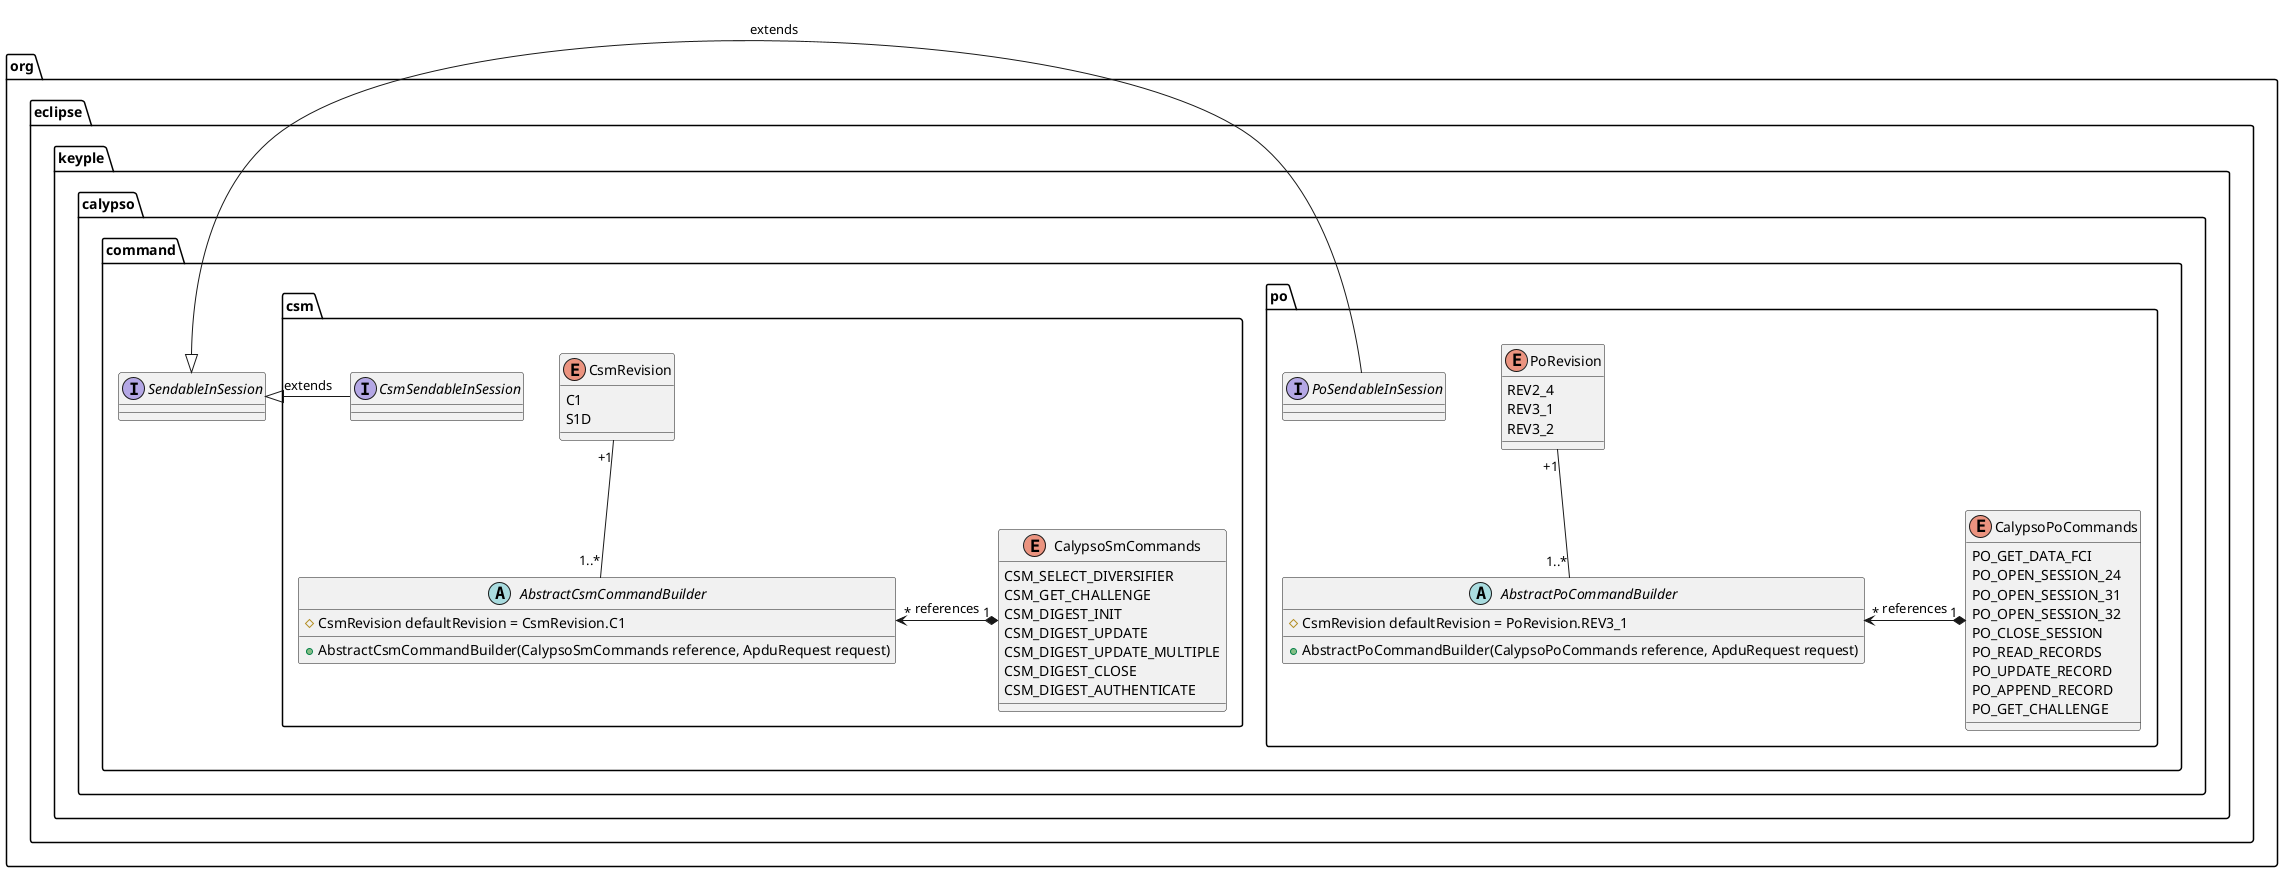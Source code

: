 ' Copyright (c) 2018 Calypso Networks Association https://www.calypsonet-asso.org/
'
' All rights reserved. This program and the accompanying materials are made available under the
' terms of the Eclipse Public License version 2.0 which accompanies this distribution, and is
' available at https://www.eclipse.org/org/documents/epl-2.0/EPL-2.0.html

@startuml(id=CALYPSO_FULL)
package org.eclipse.keyple.calypso.command #FFFFFF {

package org.eclipse.keyple.calypso.command.po #FFFFFF {

abstract AbstractPoCommandBuilder {
  #CsmRevision defaultRevision = PoRevision.REV3_1
  +AbstractPoCommandBuilder(CalypsoPoCommands reference, ApduRequest request)
}

enum CalypsoPoCommands {
  PO_GET_DATA_FCI
  PO_OPEN_SESSION_24
  PO_OPEN_SESSION_31
  PO_OPEN_SESSION_32
  PO_CLOSE_SESSION
  PO_READ_RECORDS
  PO_UPDATE_RECORD
  PO_APPEND_RECORD
  PO_GET_CHALLENGE
}

enum PoRevision {
  REV2_4
  REV3_1
  REV3_2
}

interface PoSendableInSession
}
package org.eclipse.keyple.calypso.command.csm #FFFFFF {

abstract AbstractCsmCommandBuilder {
  #CsmRevision defaultRevision = CsmRevision.C1
  +AbstractCsmCommandBuilder(CalypsoSmCommands reference, ApduRequest request)
}

enum CalypsoSmCommands {
  CSM_SELECT_DIVERSIFIER
  CSM_GET_CHALLENGE
  CSM_DIGEST_INIT
  CSM_DIGEST_UPDATE
  CSM_DIGEST_UPDATE_MULTIPLE
  CSM_DIGEST_CLOSE
  CSM_DIGEST_AUTHENTICATE
}

enum CsmRevision {
  C1
  S1D
}

interface CsmSendableInSession
}

interface SendableInSession

CalypsoPoCommands "1" *-left-> "*" AbstractPoCommandBuilder : references
CalypsoSmCommands "1" *-left-> "*" AbstractCsmCommandBuilder : references

PoRevision "+1" -- "1..*" AbstractPoCommandBuilder
'CalypsoPoCommands "1" -left-> "1..*" AbstractPoCommandBuilder : references

CsmRevision "+1" -- "1..*" AbstractCsmCommandBuilder
'CalypsoSmCommands "1" -right-> "1..*" AbstractCsmCommandBuilder : references

SendableInSession <|-right- PoSendableInSession : extends
SendableInSession <|-right- CsmSendableInSession : extends

'CalypsoPoCommands -up[hidden]- SendableInSession
'CalypsoSmCommands -up[hidden]- SendableInSession
''PoRevision -left[hidden]- SendableInSession
''CsmRevision -right[hidden]- SendableInSession
PoRevision -left[hidden]- PoSendableInSession
CsmRevision -left[hidden]- CsmSendableInSession
}
@enduml

@startuml(id=CALYPSO_PO)
package org.eclipse.keyple.calypso.command.po #FFFFFF {

interface PoSendableInSession

package org.eclipse.keyple.calypso.command.po.builder #FFFFFF {

class ReadRecordsCmdBuild
class UpdateRecordCmdBuild
class OpenSessionCmdBuild
class CloseSessionCmdBuild

ReadRecordsCmdBuild -down[hidden]- UpdateRecordCmdBuild
UpdateRecordCmdBuild -down[hidden]- OpenSessionCmdBuild
OpenSessionCmdBuild -down[hidden]- CloseSessionCmdBuild

ReadRecordsCmdBuild .left.|> PoSendableInSession : implements
UpdateRecordCmdBuild .left.|> PoSendableInSession : implements
}

enum CalypsoPoCommands {
  PO_GET_DATA_FCI
  PO_OPEN_SESSION_24
  PO_OPEN_SESSION_31
  PO_OPEN_SESSION_32
  PO_CLOSE_SESSION
  PO_READ_RECORDS
  PO_UPDATE_RECORD
  PO_APPEND_RECORD
  PO_GET_CHALLENGE
}

package org.eclipse.keyple.calypso.command.po.parser #FFFFFF {
class PoFciRespPars
class OpenSessionRespPars
class ReadRecordsRespPars
class CloseSessionRespPars

PoFciRespPars -down[hidden]- OpenSessionRespPars
OpenSessionRespPars -down[hidden]- ReadRecordsRespPars
ReadRecordsRespPars -down[hidden]- CloseSessionRespPars
}

CalypsoPoCommands "1" *-left-> "1" OpenSessionCmdBuild : references
CalypsoPoCommands "1" *--> "1" ReadRecordsCmdBuild : references
CalypsoPoCommands "1" *--> "1" UpdateRecordCmdBuild : references
CalypsoPoCommands "1" *--> "1" CloseSessionCmdBuild : references

CalypsoPoCommands "1" *-right-> "1" PoFciRespPars : references
CalypsoPoCommands "1" *--> "1" OpenSessionRespPars : references
CalypsoPoCommands "1" *--> "1" ReadRecordsRespPars : references
CalypsoPoCommands "1" *--> "1" CloseSessionRespPars : references

abstract AbstractPoCommandBuilder {
  #CsmRevision defaultRevision = PoRevision.REV3_1
  +AbstractPoCommandBuilder(CalypsoPoCommands reference, ApduRequest request)
}

enum PoRevision {
  REV2_4
  REV3_1
  REV3_2
}

PoRevision "+1" -right- "1..*" AbstractPoCommandBuilder

OpenSessionCmdBuild --|> AbstractPoCommandBuilder : extends
ReadRecordsCmdBuild --|> AbstractPoCommandBuilder : extends
UpdateRecordCmdBuild --|> AbstractPoCommandBuilder : extends
CloseSessionCmdBuild --|> AbstractPoCommandBuilder : extends

org.eclipse.keyple.calypso.command.po.builder -down[hidden]- AbstractPoCommandBuilder
}
@enduml

@startuml(id=CALYPSO_SM)
package org.eclipse.keyple.calypso.command.csm #FFFFFF {

interface CsmSendableInSession

package org.eclipse.keyple.calypso.command.csm.builder #FFFFFF {

class PsoComputeSignatureCmdBuild
class PsoVerifySignatureCmdBuild
class SelectDiversifierCmdBuild
'class GetChallengeCmdBuild
class DigestInitCmdBuild
class DigestUpdateCmdBuild
'class DigestUpdateMultipleCmdBuild
'class DigestCloseCmdBuild
'class DigestAuthenticateCmdBuild

PsoComputeSignatureCmdBuild -down[hidden]- PsoVerifySignatureCmdBuild
PsoVerifySignatureCmdBuild -down[hidden]- SelectDiversifierCmdBuild
'SelectDiversifierCmdBuild -down[hidden]- GetChallengeCmdBuild
'GetChallengeCmdBuild -down[hidden]- DigestInitCmdBuild
SelectDiversifierCmdBuild -down[hidden]- DigestInitCmdBuild
DigestInitCmdBuild -down[hidden]- DigestUpdateCmdBuild
'DigestUpdateCmdBuild -down[hidden]- DigestUpdateMultipleCmdBuild
'DigestUpdateMultipleCmdBuild -down[hidden]- DigestCloseCmdBuild
'DigestUpdateCmdBuild -down[hidden]- DigestCloseCmdBuild
'DigestCloseCmdBuild -down[hidden]- DigestAuthenticateCmdBuild

'PsoComputeSignatureCmdBuild .down.|> CsmSendableInSession : implements
'PsoVerifySignatureCmdBuild .up.|> CsmSendableInSession : implements
PsoComputeSignatureCmdBuild .left.|> CsmSendableInSession : implements
PsoVerifySignatureCmdBuild .left.|> CsmSendableInSession : implements
}

enum CalypsoSmCommands {
  CSM_PSO_COMPUTE_SIGNATURE
  CSM_PSO_VERIFY_SIGNATURE
  CSM_SELECT_DIVERSIFIER
  CSM_GET_CHALLENGE
  CSM_DIGEST_INIT
  CSM_DIGEST_UPDATE
  CSM_DIGEST_UPDATE_MULTIPLE
  CSM_DIGEST_CLOSE
  CSM_DIGEST_AUTHENTICATE
}

package org.eclipse.keyple.calypso.command.csm.parser #FFFFFF {
class SelectDiversifierRespPars
class GetChallengeRespPars
class DigestUpdateRespPars

SelectDiversifierRespPars -down[hidden]- GetChallengeRespPars
GetChallengeRespPars -down[hidden]- DigestUpdateRespPars
}

CalypsoSmCommands "1" *-left-> "1" PsoComputeSignatureCmdBuild : references
'CalypsoSmCommands "1" *--> "1" PsoComputeSignatureCmdBuild : references
CalypsoSmCommands "1" *--> "1" PsoVerifySignatureCmdBuild : references
CalypsoSmCommands "1" *--> "1" SelectDiversifierCmdBuild : references
'CalypsoSmCommands "1" *--> "1" GetChallengeCmdBuild : references
CalypsoSmCommands "1" *--> "1" DigestInitCmdBuild : references
CalypsoSmCommands "1" *--> "1" DigestUpdateCmdBuild : references
'CalypsoSmCommands "1" *-left-> "1" DigestUpdateCmdBuild : references
'CalypsoSmCommands "1" *--> "1" DigestUpdateMultipleCmdBuild : references
'CalypsoSmCommands "1" *--> "1" DigestCloseCmdBuild : references
'CalypsoSmCommands "1" *--> "1" DigestAuthenticateCmdBuild : references

CalypsoSmCommands "1" *-right-> "1" SelectDiversifierRespPars : references
'CalypsoSmCommands "1" *--> "1" SelectDiversifierRespPars : references
CalypsoSmCommands "1" *--> "1" GetChallengeRespPars : references
'CalypsoSmCommands "1" *--> "1" DigestUpdateRespPars : references
'CalypsoSmCommands "1" *-right-> "1" DigestUpdateRespPars : references

'org.eclipse.keyple.calypso.command.csm.builder -right[hidden]- CalypsoSmCommands
'CalypsoSmCommands -right[hidden]- org.eclipse.keyple.calypso.command.csm.parser

abstract AbstractCsmCommandBuilder {
  #CsmRevision defaultRevision = CsmRevision.C1
  +AbstractCsmCommandBuilder(CalypsoSmCommands reference, ApduRequest request)
}

enum CsmRevision {
  C1
  S1D
}

'CsmRevision "+1" -left- "1..*" AbstractCsmCommandBuilder
CsmRevision "+1" -right- "1..*" AbstractCsmCommandBuilder

PsoComputeSignatureCmdBuild --|> AbstractCsmCommandBuilder : extends
PsoVerifySignatureCmdBuild --|> AbstractCsmCommandBuilder : extends
SelectDiversifierCmdBuild --|> AbstractCsmCommandBuilder : extends
'GetChallengeCmdBuild --|> AbstractCsmCommandBuilder : extends
DigestInitCmdBuild --|> AbstractCsmCommandBuilder : extends
DigestUpdateCmdBuild --|> AbstractCsmCommandBuilder : extends
'DigestUpdateMultipleCmdBuild --|> AbstractCsmCommandBuilder : extends
'DigestCloseCmdBuild --|> AbstractCsmCommandBuilder : extends
'DigestAuthenticateCmdBuild --|> AbstractCsmCommandBuilder : extends

org.eclipse.keyple.calypso.command.csm.builder -down[hidden]- AbstractCsmCommandBuilder
}
@enduml

